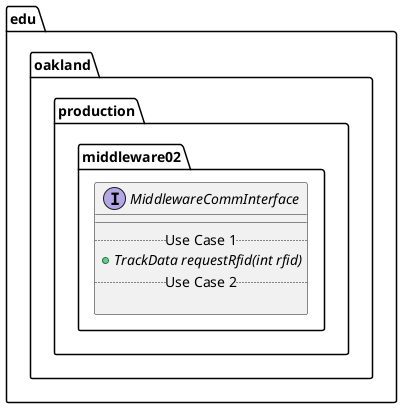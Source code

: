 @startuml MiddlewareCommInterface

package edu.oakland.production.middleware02 {
    interface MiddlewareCommInterface {
        __
        .. Use Case 1 ..
        {abstract} + TrackData requestRfid(int rfid)
        .. Use Case 2 ..

    }
}

@enduml